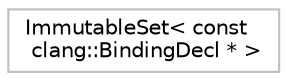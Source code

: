 digraph "Graphical Class Hierarchy"
{
 // LATEX_PDF_SIZE
  bgcolor="transparent";
  edge [fontname="Helvetica",fontsize="10",labelfontname="Helvetica",labelfontsize="10"];
  node [fontname="Helvetica",fontsize="10",shape=record];
  rankdir="LR";
  Node0 [label="ImmutableSet\< const\l clang::BindingDecl * \>",height=0.2,width=0.4,color="grey75",tooltip=" "];
}
